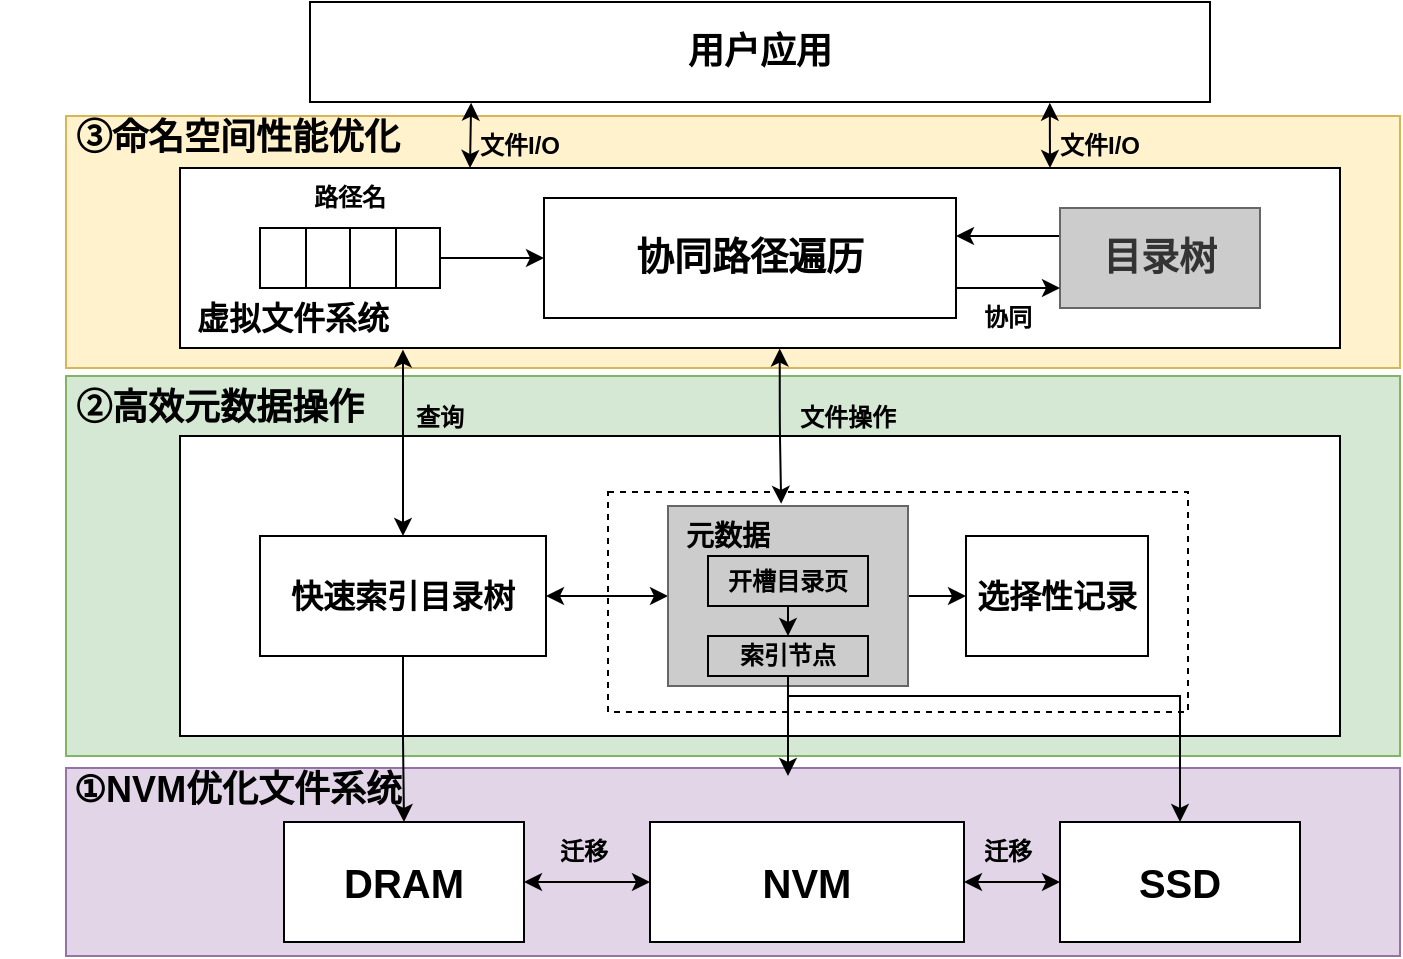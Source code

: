 <mxfile version="21.0.6" type="github">
  <diagram name="第 1 页" id="OHGuPn-d5w2FWo_r6tZb">
    <mxGraphModel dx="1037" dy="484" grid="1" gridSize="10" guides="1" tooltips="1" connect="1" arrows="1" fold="1" page="1" pageScale="1" pageWidth="827" pageHeight="1169" math="0" shadow="0">
      <root>
        <mxCell id="0" />
        <mxCell id="1" parent="0" />
        <mxCell id="tAnxP0xCC-zVScOfMBCG-51" value="" style="rounded=0;whiteSpace=wrap;html=1;fillColor=#e1d5e7;strokeColor=#9673a6;" vertex="1" parent="1">
          <mxGeometry x="33" y="486" width="667" height="94" as="geometry" />
        </mxCell>
        <mxCell id="tAnxP0xCC-zVScOfMBCG-50" value="" style="rounded=0;whiteSpace=wrap;html=1;fillColor=#d5e8d4;strokeColor=#82b366;" vertex="1" parent="1">
          <mxGeometry x="33" y="290" width="667" height="190" as="geometry" />
        </mxCell>
        <mxCell id="tAnxP0xCC-zVScOfMBCG-49" value="" style="rounded=0;whiteSpace=wrap;html=1;fillColor=#fff2cc;strokeColor=#d6b656;" vertex="1" parent="1">
          <mxGeometry x="33" y="160" width="667" height="126" as="geometry" />
        </mxCell>
        <mxCell id="tAnxP0xCC-zVScOfMBCG-1" value="&lt;font size=&quot;1&quot; style=&quot;&quot;&gt;&lt;b style=&quot;font-size: 18px;&quot;&gt;用户应用&lt;/b&gt;&lt;/font&gt;" style="rounded=0;whiteSpace=wrap;html=1;" vertex="1" parent="1">
          <mxGeometry x="155" y="103" width="450" height="50" as="geometry" />
        </mxCell>
        <mxCell id="tAnxP0xCC-zVScOfMBCG-3" style="edgeStyle=orthogonalEdgeStyle;rounded=1;orthogonalLoop=1;jettySize=auto;html=1;exitX=0.25;exitY=0;exitDx=0;exitDy=0;shape=connector;startArrow=classic;entryX=0.179;entryY=1.007;entryDx=0;entryDy=0;entryPerimeter=0;" edge="1" parent="1" source="tAnxP0xCC-zVScOfMBCG-2" target="tAnxP0xCC-zVScOfMBCG-1">
          <mxGeometry relative="1" as="geometry">
            <mxPoint x="235" y="150" as="targetPoint" />
          </mxGeometry>
        </mxCell>
        <mxCell id="tAnxP0xCC-zVScOfMBCG-4" style="edgeStyle=orthogonalEdgeStyle;rounded=1;orthogonalLoop=1;jettySize=auto;html=1;exitX=0.75;exitY=0;exitDx=0;exitDy=0;entryX=0.822;entryY=1.007;entryDx=0;entryDy=0;entryPerimeter=0;shape=connector;startArrow=classic;" edge="1" parent="1" source="tAnxP0xCC-zVScOfMBCG-2" target="tAnxP0xCC-zVScOfMBCG-1">
          <mxGeometry relative="1" as="geometry">
            <mxPoint x="524.85" y="146" as="targetPoint" />
          </mxGeometry>
        </mxCell>
        <mxCell id="tAnxP0xCC-zVScOfMBCG-2" value="" style="rounded=0;whiteSpace=wrap;html=1;" vertex="1" parent="1">
          <mxGeometry x="90" y="186" width="580" height="90" as="geometry" />
        </mxCell>
        <mxCell id="tAnxP0xCC-zVScOfMBCG-5" value="&lt;b&gt;文件I/O&lt;/b&gt;" style="text;html=1;strokeColor=none;fillColor=none;align=center;verticalAlign=middle;whiteSpace=wrap;rounded=0;" vertex="1" parent="1">
          <mxGeometry x="230" y="160" width="60" height="30" as="geometry" />
        </mxCell>
        <mxCell id="tAnxP0xCC-zVScOfMBCG-6" value="&lt;b&gt;文件I/O&lt;/b&gt;" style="text;html=1;strokeColor=none;fillColor=none;align=center;verticalAlign=middle;whiteSpace=wrap;rounded=0;" vertex="1" parent="1">
          <mxGeometry x="520" y="160" width="60" height="30" as="geometry" />
        </mxCell>
        <mxCell id="tAnxP0xCC-zVScOfMBCG-7" value="" style="shape=table;startSize=0;container=1;collapsible=0;childLayout=tableLayout;" vertex="1" parent="1">
          <mxGeometry x="130" y="216" width="90" height="30" as="geometry" />
        </mxCell>
        <mxCell id="tAnxP0xCC-zVScOfMBCG-8" value="" style="shape=tableRow;horizontal=0;startSize=0;swimlaneHead=0;swimlaneBody=0;strokeColor=inherit;top=0;left=0;bottom=0;right=0;collapsible=0;dropTarget=0;fillColor=none;points=[[0,0.5],[1,0.5]];portConstraint=eastwest;" vertex="1" parent="tAnxP0xCC-zVScOfMBCG-7">
          <mxGeometry width="90" height="30" as="geometry" />
        </mxCell>
        <mxCell id="tAnxP0xCC-zVScOfMBCG-9" value="" style="shape=partialRectangle;html=1;whiteSpace=wrap;connectable=0;strokeColor=inherit;overflow=hidden;fillColor=none;top=0;left=0;bottom=0;right=0;pointerEvents=1;" vertex="1" parent="tAnxP0xCC-zVScOfMBCG-8">
          <mxGeometry width="23" height="30" as="geometry">
            <mxRectangle width="23" height="30" as="alternateBounds" />
          </mxGeometry>
        </mxCell>
        <mxCell id="tAnxP0xCC-zVScOfMBCG-10" value="" style="shape=partialRectangle;html=1;whiteSpace=wrap;connectable=0;strokeColor=inherit;overflow=hidden;fillColor=none;top=0;left=0;bottom=0;right=0;pointerEvents=1;" vertex="1" parent="tAnxP0xCC-zVScOfMBCG-8">
          <mxGeometry x="23" width="22" height="30" as="geometry">
            <mxRectangle width="22" height="30" as="alternateBounds" />
          </mxGeometry>
        </mxCell>
        <mxCell id="tAnxP0xCC-zVScOfMBCG-11" value="" style="shape=partialRectangle;html=1;whiteSpace=wrap;connectable=0;strokeColor=inherit;overflow=hidden;fillColor=none;top=0;left=0;bottom=0;right=0;pointerEvents=1;" vertex="1" parent="tAnxP0xCC-zVScOfMBCG-8">
          <mxGeometry x="45" width="23" height="30" as="geometry">
            <mxRectangle width="23" height="30" as="alternateBounds" />
          </mxGeometry>
        </mxCell>
        <mxCell id="tAnxP0xCC-zVScOfMBCG-12" value="" style="shape=partialRectangle;html=1;whiteSpace=wrap;connectable=0;strokeColor=inherit;overflow=hidden;fillColor=none;top=0;left=0;bottom=0;right=0;pointerEvents=1;" vertex="1" parent="tAnxP0xCC-zVScOfMBCG-8">
          <mxGeometry x="68" width="22" height="30" as="geometry">
            <mxRectangle width="22" height="30" as="alternateBounds" />
          </mxGeometry>
        </mxCell>
        <mxCell id="tAnxP0xCC-zVScOfMBCG-13" value="&lt;b&gt;路径名&lt;/b&gt;" style="text;html=1;strokeColor=none;fillColor=none;align=center;verticalAlign=middle;whiteSpace=wrap;rounded=0;" vertex="1" parent="1">
          <mxGeometry x="145" y="186" width="60" height="30" as="geometry" />
        </mxCell>
        <mxCell id="tAnxP0xCC-zVScOfMBCG-14" value="" style="rounded=0;whiteSpace=wrap;html=1;" vertex="1" parent="1">
          <mxGeometry x="90" y="320" width="580" height="150" as="geometry" />
        </mxCell>
        <mxCell id="tAnxP0xCC-zVScOfMBCG-23" style="edgeStyle=orthogonalEdgeStyle;rounded=1;orthogonalLoop=1;jettySize=auto;html=1;entryX=0.5;entryY=0;entryDx=0;entryDy=0;startArrow=classic;exitX=0.97;exitY=1.027;exitDx=0;exitDy=0;exitPerimeter=0;" edge="1" parent="1" source="tAnxP0xCC-zVScOfMBCG-42" target="tAnxP0xCC-zVScOfMBCG-22">
          <mxGeometry relative="1" as="geometry">
            <mxPoint x="202" y="270" as="sourcePoint" />
          </mxGeometry>
        </mxCell>
        <mxCell id="tAnxP0xCC-zVScOfMBCG-17" style="edgeStyle=orthogonalEdgeStyle;rounded=1;orthogonalLoop=1;jettySize=auto;html=1;exitX=1;exitY=0.5;exitDx=0;exitDy=0;entryX=0;entryY=0.5;entryDx=0;entryDy=0;startArrow=classic;endArrow=none;endFill=0;" edge="1" parent="1">
          <mxGeometry relative="1" as="geometry">
            <mxPoint x="478" y="220" as="sourcePoint" />
            <mxPoint x="530" y="220" as="targetPoint" />
          </mxGeometry>
        </mxCell>
        <mxCell id="tAnxP0xCC-zVScOfMBCG-15" value="&lt;font size=&quot;1&quot; style=&quot;&quot;&gt;&lt;b style=&quot;font-size: 19px;&quot;&gt;协同路径遍历&lt;/b&gt;&lt;/font&gt;" style="rounded=0;whiteSpace=wrap;html=1;" vertex="1" parent="1">
          <mxGeometry x="272" y="201" width="206" height="60" as="geometry" />
        </mxCell>
        <mxCell id="tAnxP0xCC-zVScOfMBCG-16" value="&lt;font style=&quot;font-size: 19px;&quot;&gt;&lt;b&gt;目录树&lt;/b&gt;&lt;/font&gt;" style="rounded=0;whiteSpace=wrap;html=1;fillColor=#CCCCCC;fontColor=#333333;strokeColor=#666666;" vertex="1" parent="1">
          <mxGeometry x="530" y="206" width="100" height="50" as="geometry" />
        </mxCell>
        <mxCell id="tAnxP0xCC-zVScOfMBCG-18" style="edgeStyle=orthogonalEdgeStyle;rounded=0;orthogonalLoop=1;jettySize=auto;html=1;exitX=1;exitY=0.5;exitDx=0;exitDy=0;entryX=0;entryY=0.5;entryDx=0;entryDy=0;" edge="1" parent="1" source="tAnxP0xCC-zVScOfMBCG-8" target="tAnxP0xCC-zVScOfMBCG-15">
          <mxGeometry relative="1" as="geometry" />
        </mxCell>
        <mxCell id="tAnxP0xCC-zVScOfMBCG-19" style="rounded=1;orthogonalLoop=1;jettySize=auto;html=1;exitX=1;exitY=0.5;exitDx=0;exitDy=0;entryX=0;entryY=0.5;entryDx=0;entryDy=0;startArrow=none;edgeStyle=orthogonalEdgeStyle;curved=1;startFill=0;" edge="1" parent="1">
          <mxGeometry relative="1" as="geometry">
            <mxPoint x="478" y="246" as="sourcePoint" />
            <mxPoint x="530" y="246" as="targetPoint" />
          </mxGeometry>
        </mxCell>
        <mxCell id="tAnxP0xCC-zVScOfMBCG-21" value="&lt;b&gt;协同&lt;/b&gt;" style="text;html=1;strokeColor=none;fillColor=none;align=center;verticalAlign=middle;whiteSpace=wrap;rounded=0;" vertex="1" parent="1">
          <mxGeometry x="474" y="246" width="60" height="30" as="geometry" />
        </mxCell>
        <mxCell id="tAnxP0xCC-zVScOfMBCG-25" style="edgeStyle=orthogonalEdgeStyle;rounded=0;orthogonalLoop=1;jettySize=auto;html=1;entryX=0.5;entryY=0;entryDx=0;entryDy=0;" edge="1" parent="1" source="tAnxP0xCC-zVScOfMBCG-22" target="tAnxP0xCC-zVScOfMBCG-24">
          <mxGeometry relative="1" as="geometry" />
        </mxCell>
        <mxCell id="tAnxP0xCC-zVScOfMBCG-22" value="&lt;font size=&quot;1&quot; style=&quot;&quot;&gt;&lt;b style=&quot;font-size: 16px;&quot;&gt;快速索引目录树&lt;/b&gt;&lt;/font&gt;" style="rounded=0;whiteSpace=wrap;html=1;" vertex="1" parent="1">
          <mxGeometry x="130" y="370" width="143" height="60" as="geometry" />
        </mxCell>
        <mxCell id="tAnxP0xCC-zVScOfMBCG-45" style="edgeStyle=orthogonalEdgeStyle;rounded=1;orthogonalLoop=1;jettySize=auto;html=1;exitX=1;exitY=0.5;exitDx=0;exitDy=0;entryX=0;entryY=0.5;entryDx=0;entryDy=0;startArrow=classic;" edge="1" parent="1" source="tAnxP0xCC-zVScOfMBCG-24" target="tAnxP0xCC-zVScOfMBCG-32">
          <mxGeometry relative="1" as="geometry" />
        </mxCell>
        <mxCell id="tAnxP0xCC-zVScOfMBCG-24" value="&lt;font style=&quot;font-size: 20px;&quot;&gt;&lt;b&gt;DRAM&lt;/b&gt;&lt;/font&gt;" style="rounded=0;whiteSpace=wrap;html=1;" vertex="1" parent="1">
          <mxGeometry x="142" y="513" width="120" height="60" as="geometry" />
        </mxCell>
        <mxCell id="tAnxP0xCC-zVScOfMBCG-26" value="" style="rounded=0;whiteSpace=wrap;html=1;dashed=1;" vertex="1" parent="1">
          <mxGeometry x="304" y="348" width="290" height="110" as="geometry" />
        </mxCell>
        <mxCell id="tAnxP0xCC-zVScOfMBCG-31" style="rounded=1;orthogonalLoop=1;jettySize=auto;html=1;entryX=1;entryY=0.5;entryDx=0;entryDy=0;exitX=0;exitY=0.5;exitDx=0;exitDy=0;startArrow=classic;" edge="1" parent="1" source="tAnxP0xCC-zVScOfMBCG-27" target="tAnxP0xCC-zVScOfMBCG-22">
          <mxGeometry relative="1" as="geometry">
            <mxPoint x="370" y="406.262" as="sourcePoint" />
            <mxPoint x="276.861" y="408.22" as="targetPoint" />
          </mxGeometry>
        </mxCell>
        <mxCell id="tAnxP0xCC-zVScOfMBCG-40" style="edgeStyle=orthogonalEdgeStyle;rounded=0;orthogonalLoop=1;jettySize=auto;html=1;exitX=1;exitY=0.5;exitDx=0;exitDy=0;entryX=0;entryY=0.5;entryDx=0;entryDy=0;" edge="1" parent="1" source="tAnxP0xCC-zVScOfMBCG-27" target="tAnxP0xCC-zVScOfMBCG-34">
          <mxGeometry relative="1" as="geometry" />
        </mxCell>
        <mxCell id="tAnxP0xCC-zVScOfMBCG-27" value="" style="rounded=0;whiteSpace=wrap;html=1;fillColor=#CCCCCC;fontColor=#333333;strokeColor=#666666;" vertex="1" parent="1">
          <mxGeometry x="334" y="355" width="120" height="90" as="geometry" />
        </mxCell>
        <mxCell id="tAnxP0xCC-zVScOfMBCG-28" value="&lt;span style=&quot;font-size: 18px;&quot;&gt;&lt;b&gt;②高效元数据操作&lt;/b&gt;&lt;/span&gt;" style="text;html=1;strokeColor=none;fillColor=none;align=center;verticalAlign=middle;whiteSpace=wrap;rounded=0;" vertex="1" parent="1">
          <mxGeometry y="291" width="220" height="30" as="geometry" />
        </mxCell>
        <mxCell id="tAnxP0xCC-zVScOfMBCG-29" value="&lt;b&gt;&lt;font style=&quot;font-size: 14px;&quot;&gt;元数据&lt;/font&gt;&lt;/b&gt;" style="text;html=1;strokeColor=none;fillColor=none;align=center;verticalAlign=middle;whiteSpace=wrap;rounded=0;" vertex="1" parent="1">
          <mxGeometry x="334" y="355" width="60" height="30" as="geometry" />
        </mxCell>
        <mxCell id="tAnxP0xCC-zVScOfMBCG-44" style="edgeStyle=orthogonalEdgeStyle;rounded=1;orthogonalLoop=1;jettySize=auto;html=1;exitX=1;exitY=0.5;exitDx=0;exitDy=0;entryX=0;entryY=0.5;entryDx=0;entryDy=0;startArrow=classic;" edge="1" parent="1" source="tAnxP0xCC-zVScOfMBCG-32" target="tAnxP0xCC-zVScOfMBCG-43">
          <mxGeometry relative="1" as="geometry" />
        </mxCell>
        <mxCell id="tAnxP0xCC-zVScOfMBCG-32" value="&lt;font style=&quot;font-size: 20px;&quot;&gt;&lt;b&gt;NVM&lt;/b&gt;&lt;/font&gt;" style="rounded=0;whiteSpace=wrap;html=1;" vertex="1" parent="1">
          <mxGeometry x="325" y="513" width="157" height="60" as="geometry" />
        </mxCell>
        <mxCell id="tAnxP0xCC-zVScOfMBCG-34" value="&lt;b&gt;&lt;font style=&quot;font-size: 16px;&quot;&gt;选择性记录&lt;/font&gt;&lt;/b&gt;" style="rounded=0;whiteSpace=wrap;html=1;" vertex="1" parent="1">
          <mxGeometry x="483" y="370" width="91" height="60" as="geometry" />
        </mxCell>
        <mxCell id="tAnxP0xCC-zVScOfMBCG-36" value="&lt;b&gt;文件操作&lt;/b&gt;" style="text;html=1;strokeColor=none;fillColor=none;align=center;verticalAlign=middle;whiteSpace=wrap;rounded=0;" vertex="1" parent="1">
          <mxGeometry x="394" y="296" width="60" height="30" as="geometry" />
        </mxCell>
        <mxCell id="tAnxP0xCC-zVScOfMBCG-39" style="edgeStyle=orthogonalEdgeStyle;rounded=0;orthogonalLoop=1;jettySize=auto;html=1;exitX=0.5;exitY=1;exitDx=0;exitDy=0;entryX=0.5;entryY=0;entryDx=0;entryDy=0;" edge="1" parent="1" source="tAnxP0xCC-zVScOfMBCG-37" target="tAnxP0xCC-zVScOfMBCG-38">
          <mxGeometry relative="1" as="geometry" />
        </mxCell>
        <mxCell id="tAnxP0xCC-zVScOfMBCG-37" value="&lt;b&gt;开槽目录页&lt;/b&gt;" style="rounded=0;whiteSpace=wrap;html=1;fillColor=none;" vertex="1" parent="1">
          <mxGeometry x="354" y="380" width="80" height="25" as="geometry" />
        </mxCell>
        <mxCell id="tAnxP0xCC-zVScOfMBCG-47" style="edgeStyle=orthogonalEdgeStyle;rounded=0;orthogonalLoop=1;jettySize=auto;html=1;exitX=0.5;exitY=1;exitDx=0;exitDy=0;entryX=0.5;entryY=0;entryDx=0;entryDy=0;" edge="1" parent="1" source="tAnxP0xCC-zVScOfMBCG-38" target="tAnxP0xCC-zVScOfMBCG-43">
          <mxGeometry relative="1" as="geometry">
            <Array as="points">
              <mxPoint x="394" y="450" />
              <mxPoint x="590" y="450" />
            </Array>
          </mxGeometry>
        </mxCell>
        <mxCell id="tAnxP0xCC-zVScOfMBCG-38" value="&lt;b&gt;索引节点&lt;/b&gt;" style="rounded=0;whiteSpace=wrap;html=1;fillColor=none;" vertex="1" parent="1">
          <mxGeometry x="354" y="420" width="80" height="20" as="geometry" />
        </mxCell>
        <mxCell id="tAnxP0xCC-zVScOfMBCG-33" style="edgeStyle=orthogonalEdgeStyle;rounded=0;orthogonalLoop=1;jettySize=auto;html=1;exitX=0.5;exitY=1;exitDx=0;exitDy=0;" edge="1" parent="1" source="tAnxP0xCC-zVScOfMBCG-38">
          <mxGeometry relative="1" as="geometry">
            <mxPoint x="394" y="490" as="targetPoint" />
          </mxGeometry>
        </mxCell>
        <mxCell id="tAnxP0xCC-zVScOfMBCG-41" value="&lt;b&gt;查询&lt;/b&gt;" style="text;html=1;strokeColor=none;fillColor=none;align=center;verticalAlign=middle;whiteSpace=wrap;rounded=0;" vertex="1" parent="1">
          <mxGeometry x="190" y="296" width="60" height="30" as="geometry" />
        </mxCell>
        <mxCell id="tAnxP0xCC-zVScOfMBCG-42" value="&lt;font size=&quot;1&quot; style=&quot;&quot;&gt;&lt;b style=&quot;font-size: 16px;&quot;&gt;虚拟文件系统&lt;/b&gt;&lt;/font&gt;" style="text;html=1;strokeColor=none;fillColor=none;align=center;verticalAlign=middle;whiteSpace=wrap;rounded=0;" vertex="1" parent="1">
          <mxGeometry x="88" y="246" width="117" height="30" as="geometry" />
        </mxCell>
        <mxCell id="tAnxP0xCC-zVScOfMBCG-35" style="edgeStyle=orthogonalEdgeStyle;rounded=1;orthogonalLoop=1;jettySize=auto;html=1;entryX=0.943;entryY=-0.036;entryDx=0;entryDy=0;entryPerimeter=0;startArrow=classic;exitX=0.517;exitY=1.003;exitDx=0;exitDy=0;exitPerimeter=0;" edge="1" parent="1" source="tAnxP0xCC-zVScOfMBCG-2" target="tAnxP0xCC-zVScOfMBCG-29">
          <mxGeometry relative="1" as="geometry">
            <mxPoint x="390" y="290" as="sourcePoint" />
          </mxGeometry>
        </mxCell>
        <mxCell id="tAnxP0xCC-zVScOfMBCG-43" value="&lt;font size=&quot;1&quot; style=&quot;&quot;&gt;&lt;b style=&quot;font-size: 20px;&quot;&gt;SSD&lt;/b&gt;&lt;/font&gt;" style="rounded=0;whiteSpace=wrap;html=1;" vertex="1" parent="1">
          <mxGeometry x="530" y="513" width="120" height="60" as="geometry" />
        </mxCell>
        <mxCell id="tAnxP0xCC-zVScOfMBCG-46" value="&lt;b&gt;迁移&lt;/b&gt;" style="text;html=1;strokeColor=none;fillColor=none;align=center;verticalAlign=middle;whiteSpace=wrap;rounded=0;" vertex="1" parent="1">
          <mxGeometry x="262" y="513" width="60" height="30" as="geometry" />
        </mxCell>
        <mxCell id="tAnxP0xCC-zVScOfMBCG-48" value="&lt;b&gt;迁移&lt;/b&gt;" style="text;html=1;strokeColor=none;fillColor=none;align=center;verticalAlign=middle;whiteSpace=wrap;rounded=0;" vertex="1" parent="1">
          <mxGeometry x="474" y="513" width="60" height="30" as="geometry" />
        </mxCell>
        <mxCell id="tAnxP0xCC-zVScOfMBCG-53" value="&lt;span style=&quot;font-size: 18px;&quot;&gt;&lt;b&gt;③命名空间性能优化&lt;/b&gt;&lt;/span&gt;" style="text;html=1;strokeColor=none;fillColor=none;align=center;verticalAlign=middle;whiteSpace=wrap;rounded=0;" vertex="1" parent="1">
          <mxGeometry x="9" y="156" width="220" height="30" as="geometry" />
        </mxCell>
        <mxCell id="tAnxP0xCC-zVScOfMBCG-54" value="&lt;span style=&quot;font-size: 18px;&quot;&gt;&lt;b&gt;①NVM优化文件系统&lt;/b&gt;&lt;/span&gt;" style="text;html=1;strokeColor=none;fillColor=none;align=center;verticalAlign=middle;whiteSpace=wrap;rounded=0;" vertex="1" parent="1">
          <mxGeometry x="9" y="482" width="220" height="30" as="geometry" />
        </mxCell>
      </root>
    </mxGraphModel>
  </diagram>
</mxfile>
